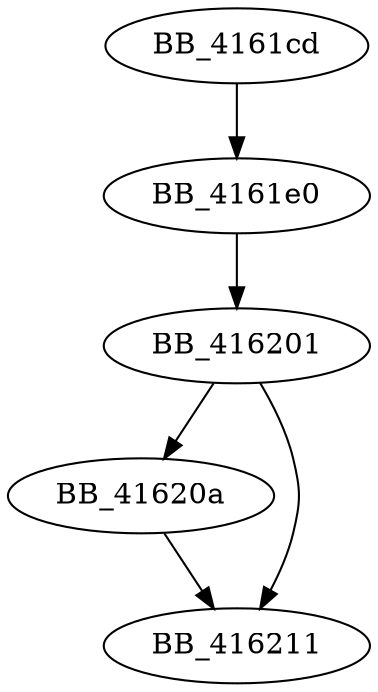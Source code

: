 DiGraph ___crtLCMapStringA{
BB_4161cd->BB_4161e0
BB_4161e0->BB_416201
BB_416201->BB_41620a
BB_416201->BB_416211
BB_41620a->BB_416211
}
